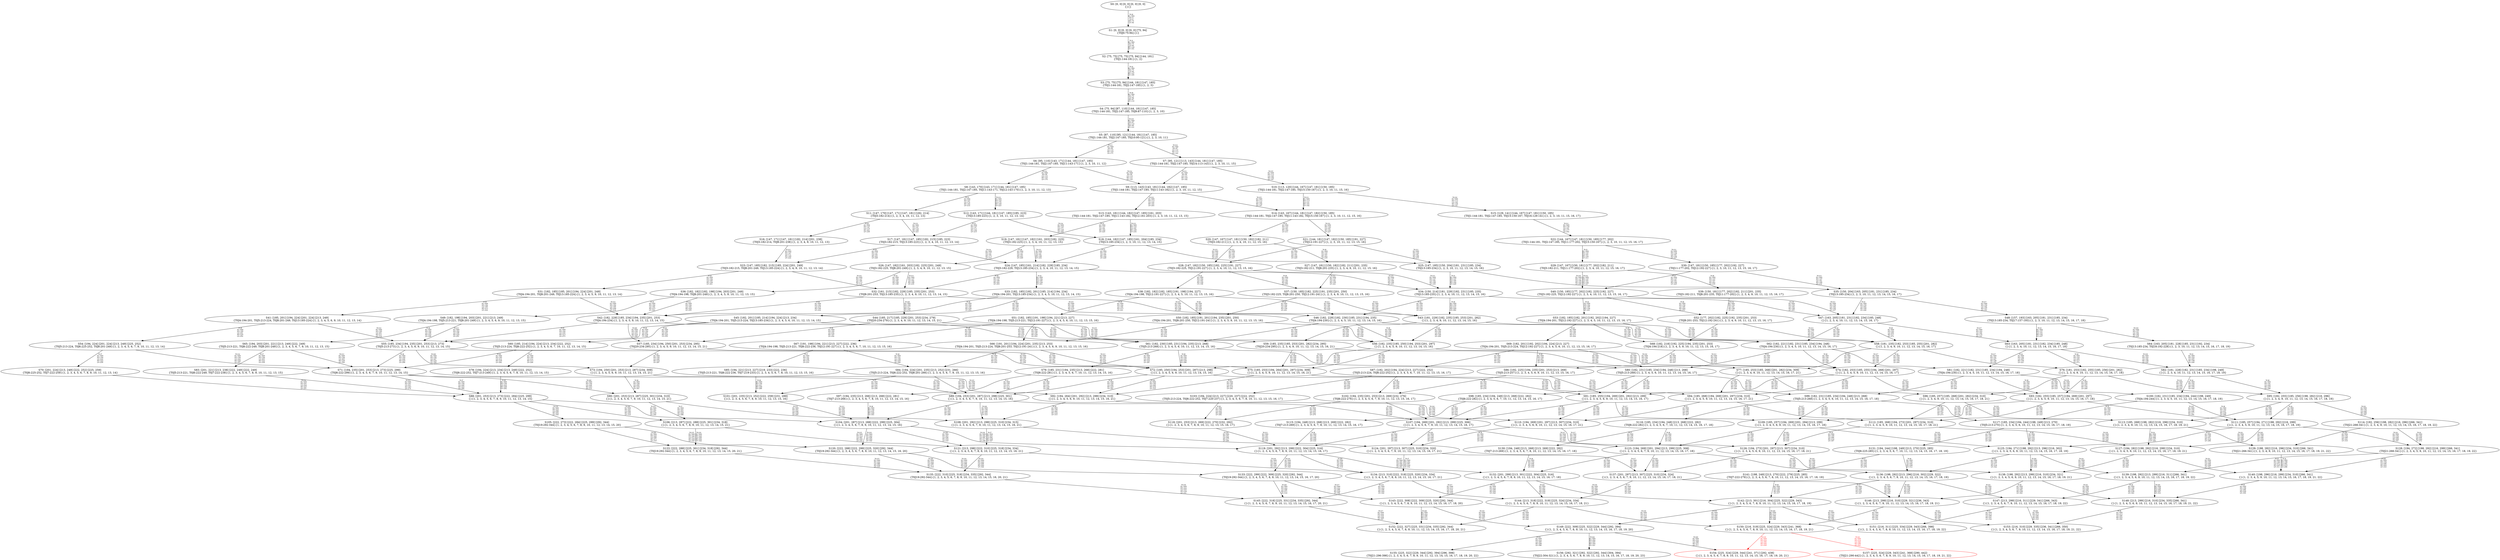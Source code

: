 digraph {
	S0[label="S0: [0, 0] [0, 0] [0, 0] [0, 0] \n{}{}"];
	S1[label="S1: [0, 0] [0, 0] [0, 0] [75, 94] \n{T0J0:75-94}{1}"];
	S2[label="S2: [75, 75] [75, 75] [75, 94] [144, 181] \n{T0J1:144-181}{1, 2}"];
	S3[label="S3: [75, 75] [75, 94] [144, 181] [147, 185] \n{T0J1:144-181, T0J2:147-185}{1, 2, 3}"];
	S4[label="S4: [75, 94] [87, 110] [144, 181] [147, 185] \n{T0J1:144-181, T0J2:147-185, T0J9:87-110}{1, 2, 3, 10}"];
	S5[label="S5: [87, 110] [95, 121] [144, 181] [147, 185] \n{T0J1:144-181, T0J2:147-185, T0J10:95-121}{1, 2, 3, 10, 11}"];
	S6[label="S6: [95, 110] [143, 171] [144, 181] [147, 185] \n{T0J1:144-181, T0J2:147-185, T0J11:143-171}{1, 2, 3, 10, 11, 12}"];
	S7[label="S7: [95, 121] [113, 143] [144, 181] [147, 185] \n{T0J1:144-181, T0J2:147-185, T0J14:113-143}{1, 2, 3, 10, 11, 15}"];
	S8[label="S8: [143, 170] [143, 171] [144, 181] [147, 185] \n{T0J1:144-181, T0J2:147-185, T0J11:143-171, T0J12:143-170}{1, 2, 3, 10, 11, 12, 13}"];
	S9[label="S9: [113, 143] [143, 181] [144, 182] [147, 185] \n{T0J1:144-181, T0J2:147-185, T0J11:143-182}{1, 2, 3, 10, 11, 12, 15}"];
	S10[label="S10: [113, 120] [144, 167] [147, 181] [150, 185] \n{T0J1:144-181, T0J2:147-185, T0J15:150-167}{1, 2, 3, 10, 11, 15, 16}"];
	S11[label="S11: [147, 170] [147, 171] [147, 181] [182, 214] \n{T0J3:182-214}{1, 2, 3, 4, 10, 11, 12, 13}"];
	S12[label="S12: [143, 171] [144, 181] [147, 185] [185, 223] \n{T0J13:185-223}{1, 2, 3, 10, 11, 12, 13, 14}"];
	S13[label="S13: [143, 181] [144, 182] [147, 185] [161, 203] \n{T0J1:144-181, T0J2:147-185, T0J11:143-182, T0J12:161-203}{1, 2, 3, 10, 11, 12, 13, 15}"];
	S14[label="S14: [143, 167] [144, 181] [147, 182] [150, 185] \n{T0J1:144-181, T0J2:147-185, T0J11:143-182, T0J15:150-167}{1, 2, 3, 10, 11, 12, 15, 16}"];
	S15[label="S15: [129, 141] [144, 167] [147, 181] [150, 185] \n{T0J1:144-181, T0J2:147-185, T0J15:150-167, T0J16:129-141}{1, 2, 3, 10, 11, 15, 16, 17}"];
	S16[label="S16: [147, 171] [147, 181] [182, 214] [201, 238] \n{T0J3:182-214, T0J8:201-238}{1, 2, 3, 4, 9, 10, 11, 12, 13}"];
	S17[label="S17: [147, 181] [147, 185] [182, 215] [185, 223] \n{T0J3:182-215, T0J13:185-223}{1, 2, 3, 4, 10, 11, 12, 13, 14}"];
	S18[label="S18: [144, 182] [147, 185] [161, 204] [185, 234] \n{T0J13:185-234}{1, 2, 3, 10, 11, 12, 13, 14, 15}"];
	S19[label="S19: [147, 181] [147, 182] [161, 203] [182, 225] \n{T0J3:182-225}{1, 2, 3, 4, 10, 11, 12, 13, 15}"];
	S20[label="S20: [147, 167] [147, 181] [150, 182] [182, 211] \n{T0J3:182-211}{1, 2, 3, 4, 10, 11, 12, 15, 16}"];
	S21[label="S21: [144, 181] [147, 182] [150, 185] [191, 227] \n{T0J12:191-227}{1, 2, 3, 10, 11, 12, 13, 15, 16}"];
	S22[label="S22: [144, 167] [147, 181] [150, 185] [177, 202] \n{T0J1:144-181, T0J2:147-185, T0J11:177-202, T0J15:150-167}{1, 2, 3, 10, 11, 12, 15, 16, 17}"];
	S23[label="S23: [147, 185] [182, 215] [185, 224] [201, 249] \n{T0J3:182-215, T0J8:201-249, T0J13:185-224}{1, 2, 3, 4, 9, 10, 11, 12, 13, 14}"];
	S24[label="S24: [147, 185] [161, 214] [182, 229] [185, 234] \n{T0J3:182-229, T0J13:185-234}{1, 2, 3, 4, 10, 11, 12, 13, 14, 15}"];
	S25[label="S25: [147, 185] [150, 204] [181, 231] [185, 234] \n{T0J13:185-234}{1, 2, 3, 10, 11, 12, 13, 14, 15, 16}"];
	S26[label="S26: [147, 182] [161, 203] [182, 225] [201, 249] \n{T0J3:182-225, T0J8:201-249}{1, 2, 3, 4, 9, 10, 11, 12, 13, 15}"];
	S27[label="S27: [147, 181] [150, 182] [182, 211] [201, 235] \n{T0J3:182-211, T0J8:201-235}{1, 2, 3, 4, 9, 10, 11, 12, 15, 16}"];
	S28[label="S28: [147, 182] [150, 185] [182, 225] [191, 227] \n{T0J3:182-225, T0J12:191-227}{1, 2, 3, 4, 10, 11, 12, 13, 15, 16}"];
	S29[label="S29: [147, 167] [150, 181] [177, 202] [182, 211] \n{T0J3:182-211, T0J11:177-202}{1, 2, 3, 4, 10, 11, 12, 15, 16, 17}"];
	S30[label="S30: [147, 181] [150, 185] [177, 202] [192, 227] \n{T0J11:177-202, T0J12:192-227}{1, 2, 3, 10, 11, 12, 13, 15, 16, 17}"];
	S31[label="S31: [182, 185] [185, 201] [194, 224] [201, 249] \n{T0J4:194-201, T0J8:201-249, T0J13:185-224}{1, 2, 3, 4, 5, 9, 10, 11, 12, 13, 14}"];
	S32[label="S32: [161, 215] [182, 229] [185, 235] [201, 253] \n{T0J8:201-253, T0J13:185-235}{1, 2, 3, 4, 9, 10, 11, 12, 13, 14, 15}"];
	S33[label="S33: [182, 185] [182, 201] [185, 214] [194, 234] \n{T0J4:194-201, T0J13:185-234}{1, 2, 3, 4, 5, 10, 11, 12, 13, 14, 15}"];
	S34[label="S34: [150, 214] [181, 229] [182, 231] [185, 235] \n{T0J13:185-235}{1, 2, 3, 4, 10, 11, 12, 13, 14, 15, 16}"];
	S35[label="S35: [150, 204] [163, 205] [181, 231] [185, 234] \n{T0J13:185-234}{1, 2, 3, 10, 11, 12, 13, 14, 15, 16, 17}"];
	S36[label="S36: [182, 182] [182, 198] [194, 203] [201, 249] \n{T0J4:194-198, T0J8:201-249}{1, 2, 3, 4, 5, 9, 10, 11, 12, 13, 15}"];
	S37[label="S37: [150, 185] [182, 225] [191, 235] [201, 250] \n{T0J3:182-225, T0J8:201-250, T0J12:191-241}{1, 2, 3, 4, 9, 10, 11, 12, 13, 15, 16}"];
	S38[label="S38: [182, 182] [182, 185] [191, 198] [194, 227] \n{T0J4:194-198, T0J12:191-227}{1, 2, 3, 4, 5, 10, 11, 12, 13, 15, 16}"];
	S39[label="S39: [150, 181] [177, 202] [182, 211] [201, 235] \n{T0J3:182-211, T0J8:201-235, T0J11:177-202}{1, 2, 3, 4, 9, 10, 11, 12, 15, 16, 17}"];
	S40[label="S40: [150, 185] [177, 202] [182, 225] [192, 227] \n{T0J3:182-225, T0J12:192-227}{1, 2, 3, 4, 10, 11, 12, 13, 15, 16, 17}"];
	S41[label="S41: [185, 201] [194, 224] [201, 224] [213, 249] \n{T0J4:194-201, T0J5:213-224, T0J8:201-249, T0J13:185-224}{1, 2, 3, 4, 5, 6, 9, 10, 11, 12, 13, 14}"];
	S42[label="S42: [182, 229] [185, 234] [194, 235] [201, 253] \n{T0J4:194-234}{1, 2, 3, 4, 5, 9, 10, 11, 12, 13, 14, 15}"];
	S43[label="S43: [181, 229] [182, 235] [185, 253] [201, 282] \n{}{1, 2, 3, 4, 9, 10, 11, 12, 13, 14, 15, 16}"];
	S44[label="S44: [185, 217] [185, 229] [201, 253] [234, 279] \n{T0J20:234-279}{1, 2, 3, 4, 9, 10, 11, 12, 13, 14, 15, 21}"];
	S45[label="S45: [182, 201] [185, 214] [194, 224] [213, 234] \n{T0J4:194-201, T0J5:213-224, T0J13:185-234}{1, 2, 3, 4, 5, 6, 10, 11, 12, 13, 14, 15}"];
	S46[label="S46: [182, 229] [182, 230] [185, 231] [194, 235] \n{T0J4:194-230}{1, 2, 3, 4, 5, 10, 11, 12, 13, 14, 15, 16}"];
	S47[label="S47: [163, 205] [181, 231] [182, 234] [185, 248] \n{}{1, 2, 3, 4, 10, 11, 12, 13, 14, 15, 16, 17}"];
	S48[label="S48: [157, 193] [163, 205] [181, 231] [185, 234] \n{T0J13:185-234, T0J17:157-193}{1, 2, 3, 10, 11, 12, 13, 14, 15, 16, 17, 18}"];
	S49[label="S49: [182, 198] [194, 203] [201, 221] [213, 249] \n{T0J4:194-198, T0J5:213-221, T0J8:201-249}{1, 2, 3, 4, 5, 6, 9, 10, 11, 12, 13, 15}"];
	S50[label="S50: [182, 185] [191, 201] [194, 235] [201, 250] \n{T0J4:194-201, T0J8:201-250, T0J12:191-241}{1, 2, 3, 4, 5, 9, 10, 11, 12, 13, 15, 16}"];
	S51[label="S51: [182, 185] [191, 198] [194, 221] [213, 227] \n{T0J4:194-198, T0J5:213-221, T0J12:191-227}{1, 2, 3, 4, 5, 6, 10, 11, 12, 13, 15, 16}"];
	S52[label="S52: [177, 202] [182, 225] [192, 235] [201, 253] \n{T0J8:201-253, T0J12:192-241}{1, 2, 3, 4, 9, 10, 11, 12, 13, 15, 16, 17}"];
	S53[label="S53: [182, 185] [182, 201] [192, 202] [194, 227] \n{T0J4:194-201, T0J12:192-227}{1, 2, 3, 4, 5, 10, 11, 12, 13, 15, 16, 17}"];
	S54[label="S54: [194, 224] [201, 224] [213, 249] [225, 252] \n{T0J5:213-224, T0J6:225-252, T0J8:201-249}{1, 2, 3, 4, 5, 6, 7, 9, 10, 11, 12, 13, 14}"];
	S55[label="S55: [185, 234] [194, 235] [201, 253] [213, 273] \n{T0J5:213-273}{1, 2, 3, 4, 5, 6, 9, 10, 11, 12, 13, 14, 15}"];
	S56[label="S56: [182, 235] [185, 250] [194, 253] [201, 297] \n{}{1, 2, 3, 4, 5, 9, 10, 11, 12, 13, 14, 15, 16}"];
	S57[label="S57: [185, 234] [194, 250] [201, 253] [234, 295] \n{T0J20:234-295}{1, 2, 3, 4, 5, 9, 10, 11, 12, 13, 14, 15, 21}"];
	S58[label="S58: [181, 235] [182, 253] [185, 255] [201, 282] \n{}{1, 2, 3, 4, 9, 10, 11, 12, 13, 14, 15, 16, 17}"];
	S59[label="S59: [185, 235] [185, 253] [201, 282] [234, 295] \n{T0J20:234-295}{1, 2, 3, 4, 9, 10, 11, 12, 13, 14, 15, 16, 21}"];
	S60[label="S60: [185, 214] [194, 224] [213, 234] [222, 252] \n{T0J5:213-224, T0J6:222-252}{1, 2, 3, 4, 5, 6, 7, 10, 11, 12, 13, 14, 15}"];
	S61[label="S61: [182, 230] [185, 231] [194, 235] [213, 268] \n{T0J5:213-268}{1, 2, 3, 4, 5, 6, 10, 11, 12, 13, 14, 15, 16}"];
	S62[label="S62: [182, 221] [182, 231] [185, 234] [194, 248] \n{T0J4:194-230}{1, 2, 3, 4, 5, 10, 11, 12, 13, 14, 15, 16, 17}"];
	S63[label="S63: [163, 205] [181, 231] [182, 234] [185, 248] \n{}{1, 2, 3, 4, 10, 11, 12, 13, 14, 15, 16, 17, 18}"];
	S64[label="S64: [163, 205] [181, 228] [185, 231] [192, 234] \n{T0J13:185-234, T0J18:192-228}{1, 2, 3, 10, 11, 12, 13, 14, 15, 16, 17, 18, 19}"];
	S65[label="S65: [194, 203] [201, 221] [213, 249] [222, 249] \n{T0J5:213-221, T0J6:222-249, T0J8:201-249}{1, 2, 3, 4, 5, 6, 7, 9, 10, 11, 12, 13, 15}"];
	S66[label="S66: [191, 201] [194, 224] [201, 235] [213, 253] \n{T0J4:194-201, T0J5:213-224, T0J8:201-253, T0J12:191-241}{1, 2, 3, 4, 5, 6, 9, 10, 11, 12, 13, 15, 16}"];
	S67[label="S67: [191, 198] [194, 221] [213, 227] [222, 236] \n{T0J4:194-198, T0J5:213-221, T0J6:222-236, T0J12:191-227}{1, 2, 3, 4, 5, 6, 7, 10, 11, 12, 13, 15, 16}"];
	S68[label="S68: [182, 218] [192, 225] [194, 235] [201, 253] \n{T0J4:194-218}{1, 2, 3, 4, 5, 9, 10, 11, 12, 13, 15, 16, 17}"];
	S69[label="S69: [182, 201] [192, 202] [194, 224] [213, 227] \n{T0J4:194-201, T0J5:213-224, T0J12:192-227}{1, 2, 3, 4, 5, 6, 10, 11, 12, 13, 15, 16, 17}"];
	S70[label="S70: [201, 224] [213, 249] [222, 252] [225, 259] \n{T0J6:225-252, T0J7:222-259}{1, 2, 3, 4, 5, 6, 7, 8, 9, 10, 11, 12, 13, 14}"];
	S71[label="S71: [194, 235] [201, 253] [213, 273] [225, 299] \n{T0J6:222-299}{1, 2, 3, 4, 5, 6, 7, 9, 10, 11, 12, 13, 14, 15}"];
	S72[label="S72: [185, 250] [194, 253] [201, 287] [213, 298] \n{}{1, 2, 3, 4, 5, 6, 9, 10, 11, 12, 13, 14, 15, 16}"];
	S73[label="S73: [194, 250] [201, 253] [213, 287] [234, 309] \n{}{1, 2, 3, 4, 5, 6, 9, 10, 11, 12, 13, 14, 15, 21}"];
	S74[label="S74: [182, 253] [185, 255] [194, 268] [201, 297] \n{}{1, 2, 3, 4, 5, 9, 10, 11, 12, 13, 14, 15, 16, 17}"];
	S75[label="S75: [185, 253] [194, 264] [201, 297] [234, 309] \n{}{1, 2, 3, 4, 5, 9, 10, 11, 12, 13, 14, 15, 16, 21}"];
	S76[label="S76: [181, 253] [182, 255] [185, 256] [201, 282] \n{}{1, 2, 3, 4, 9, 10, 11, 12, 13, 14, 15, 16, 17, 18}"];
	S77[label="S77: [185, 253] [185, 268] [201, 282] [234, 309] \n{}{1, 2, 3, 4, 9, 10, 11, 12, 13, 14, 15, 16, 17, 21}"];
	S78[label="S78: [194, 224] [213, 234] [213, 249] [222, 252] \n{T0J6:222-252, T0J7:213-249}{1, 2, 3, 4, 5, 6, 7, 8, 10, 11, 12, 13, 14, 15}"];
	S79[label="S79: [185, 231] [194, 235] [213, 268] [222, 281] \n{T0J6:222-281}{1, 2, 3, 4, 5, 6, 7, 10, 11, 12, 13, 14, 15, 16}"];
	S80[label="S80: [182, 231] [185, 234] [194, 248] [213, 268] \n{T0J5:213-268}{1, 2, 3, 4, 5, 6, 10, 11, 12, 13, 14, 15, 16, 17}"];
	S81[label="S81: [182, 221] [182, 231] [185, 234] [194, 248] \n{T0J4:194-230}{1, 2, 3, 4, 5, 10, 11, 12, 13, 14, 15, 16, 17, 18}"];
	S82[label="S82: [181, 228] [182, 231] [185, 234] [198, 249] \n{}{1, 2, 3, 4, 10, 11, 12, 13, 14, 15, 16, 17, 18, 19}"];
	S83[label="S83: [201, 221] [213, 238] [222, 249] [222, 249] \n{T0J5:213-221, T0J6:222-249, T0J7:222-238}{1, 2, 3, 4, 5, 6, 7, 8, 9, 10, 11, 12, 13, 15}"];
	S84[label="S84: [194, 224] [201, 235] [213, 252] [231, 266] \n{T0J5:213-224, T0J6:222-252, T0J8:201-266}{1, 2, 3, 4, 5, 6, 7, 9, 10, 11, 12, 13, 15, 16}"];
	S85[label="S85: [194, 221] [213, 227] [219, 233] [222, 236] \n{T0J5:213-221, T0J6:222-236, T0J7:219-233}{1, 2, 3, 4, 5, 6, 7, 8, 10, 11, 12, 13, 15, 16}"];
	S86[label="S86: [192, 225] [194, 235] [201, 253] [213, 269] \n{T0J5:213-257}{1, 2, 3, 4, 5, 6, 9, 10, 11, 12, 13, 15, 16, 17}"];
	S87[label="S87: [192, 202] [194, 224] [213, 227] [222, 252] \n{T0J5:213-224, T0J6:222-252}{1, 2, 3, 4, 5, 6, 7, 10, 11, 12, 13, 15, 16, 17}"];
	S88[label="S88: [201, 253] [213, 273] [222, 284] [225, 299] \n{}{1, 2, 3, 4, 5, 6, 7, 8, 9, 10, 11, 12, 13, 14, 15}"];
	S89[label="S89: [194, 253] [201, 287] [213, 298] [225, 301] \n{}{1, 2, 3, 4, 5, 6, 7, 9, 10, 11, 12, 13, 14, 15, 16}"];
	S90[label="S90: [201, 253] [213, 287] [225, 301] [234, 310] \n{}{1, 2, 3, 4, 5, 6, 7, 9, 10, 11, 12, 13, 14, 15, 21}"];
	S91[label="S91: [185, 255] [194, 269] [201, 292] [213, 299] \n{}{1, 2, 3, 4, 5, 6, 9, 10, 11, 12, 13, 14, 15, 16, 17}"];
	S92[label="S92: [194, 264] [201, 292] [213, 298] [234, 310] \n{}{1, 2, 3, 4, 5, 6, 9, 10, 11, 12, 13, 14, 15, 16, 21}"];
	S93[label="S93: [182, 255] [185, 257] [194, 269] [201, 297] \n{}{1, 2, 3, 4, 5, 9, 10, 11, 12, 13, 14, 15, 16, 17, 18}"];
	S94[label="S94: [185, 268] [194, 269] [201, 297] [234, 310] \n{}{1, 2, 3, 4, 5, 9, 10, 11, 12, 13, 14, 15, 16, 17, 21}"];
	S95[label="S95: [182, 255] [185, 256] [198, 282] [216, 296] \n{}{1, 2, 3, 4, 9, 10, 11, 12, 13, 14, 15, 16, 17, 18, 19}"];
	S96[label="S96: [185, 257] [185, 268] [201, 282] [234, 310] \n{}{1, 2, 3, 4, 9, 10, 11, 12, 13, 14, 15, 16, 17, 18, 21}"];
	S97[label="S97: [194, 235] [213, 266] [213, 268] [222, 281] \n{T0J7:213-266}{1, 2, 3, 4, 5, 6, 7, 8, 10, 11, 12, 13, 14, 15, 16}"];
	S98[label="S98: [185, 234] [194, 248] [213, 268] [222, 282] \n{T0J6:222-282}{1, 2, 3, 4, 5, 6, 7, 10, 11, 12, 13, 14, 15, 16, 17}"];
	S99[label="S99: [182, 231] [185, 234] [194, 248] [213, 268] \n{T0J5:213-268}{1, 2, 3, 4, 5, 6, 10, 11, 12, 13, 14, 15, 16, 17, 18}"];
	S100[label="S100: [182, 231] [185, 234] [194, 244] [198, 249] \n{T0J4:194-244}{1, 2, 3, 4, 5, 10, 11, 12, 13, 14, 15, 16, 17, 18, 19}"];
	S101[label="S101: [201, 235] [213, 252] [222, 259] [231, 289] \n{}{1, 2, 3, 4, 5, 6, 7, 8, 9, 10, 11, 12, 13, 15, 16}"];
	S102[label="S102: [194, 235] [201, 253] [213, 269] [232, 276] \n{T0J6:222-276}{1, 2, 3, 4, 5, 6, 7, 9, 10, 11, 12, 13, 15, 16, 17}"];
	S103[label="S103: [194, 224] [213, 227] [220, 237] [222, 252] \n{T0J5:213-224, T0J6:222-252, T0J7:220-237}{1, 2, 3, 4, 5, 6, 7, 8, 10, 11, 12, 13, 15, 16, 17}"];
	S104[label="S104: [201, 287] [213, 288] [222, 299] [225, 304] \n{}{1, 2, 3, 4, 5, 6, 7, 8, 9, 10, 11, 12, 13, 14, 15, 16}"];
	S105[label="S105: [222, 273] [222, 284] [225, 299] [292, 344] \n{T0J19:292-344}{1, 2, 3, 4, 5, 6, 7, 8, 9, 10, 11, 12, 13, 14, 15, 20}"];
	S106[label="S106: [213, 287] [222, 288] [225, 301] [234, 318] \n{}{1, 2, 3, 4, 5, 6, 7, 8, 9, 10, 11, 12, 13, 14, 15, 21}"];
	S107[label="S107: [194, 269] [201, 292] [213, 299] [225, 306] \n{}{1, 2, 3, 4, 5, 6, 7, 9, 10, 11, 12, 13, 14, 15, 16, 17}"];
	S108[label="S108: [201, 292] [213, 298] [225, 310] [234, 315] \n{}{1, 2, 3, 4, 5, 6, 7, 9, 10, 11, 12, 13, 14, 15, 16, 21}"];
	S109[label="S109: [185, 257] [194, 269] [201, 294] [213, 299] \n{}{1, 2, 3, 4, 5, 6, 9, 10, 11, 12, 13, 14, 15, 16, 17, 18}"];
	S110[label="S110: [194, 269] [201, 297] [213, 307] [234, 310] \n{}{1, 2, 3, 4, 5, 6, 9, 10, 11, 12, 13, 14, 15, 16, 17, 21}"];
	S111[label="S111: [185, 257] [194, 271] [198, 292] [216, 299] \n{}{1, 2, 3, 4, 5, 9, 10, 11, 12, 13, 14, 15, 16, 17, 18, 19}"];
	S112[label="S112: [185, 268] [194, 273] [201, 297] [234, 310] \n{}{1, 2, 3, 4, 5, 9, 10, 11, 12, 13, 14, 15, 16, 17, 18, 21}"];
	S113[label="S113: [185, 268] [198, 282] [216, 296] [234, 310] \n{}{1, 2, 3, 4, 9, 10, 11, 12, 13, 14, 15, 16, 17, 18, 19, 21}"];
	S114[label="S114: [192, 256] [198, 282] [216, 296] [266, 341] \n{T0J21:266-341}{1, 2, 3, 4, 9, 10, 11, 12, 13, 14, 15, 16, 17, 18, 19, 22}"];
	S115[label="S115: [194, 248] [213, 268] [213, 269] [222, 282] \n{T0J7:213-269}{1, 2, 3, 4, 5, 6, 7, 8, 10, 11, 12, 13, 14, 15, 16, 17}"];
	S116[label="S116: [185, 234] [194, 248] [213, 268] [222, 282] \n{T0J6:222-282}{1, 2, 3, 4, 5, 6, 7, 10, 11, 12, 13, 14, 15, 16, 17, 18}"];
	S117[label="S117: [185, 234] [194, 244] [198, 249] [213, 270] \n{T0J5:213-270}{1, 2, 3, 4, 5, 6, 10, 11, 12, 13, 14, 15, 16, 17, 18, 19}"];
	S118[label="S118: [201, 253] [213, 269] [222, 270] [232, 292] \n{}{1, 2, 3, 4, 5, 6, 7, 8, 9, 10, 11, 12, 13, 15, 16, 17}"];
	S119[label="S119: [201, 292] [213, 299] [222, 304] [225, 316] \n{}{1, 2, 3, 4, 5, 6, 7, 8, 9, 10, 11, 12, 13, 14, 15, 16, 17}"];
	S120[label="S120: [222, 288] [222, 299] [225, 320] [292, 344] \n{T0J19:292-344}{1, 2, 3, 4, 5, 6, 7, 8, 9, 10, 11, 12, 13, 14, 15, 16, 20}"];
	S121[label="S121: [213, 298] [222, 310] [225, 318] [234, 334] \n{}{1, 2, 3, 4, 5, 6, 7, 8, 9, 10, 11, 12, 13, 14, 15, 16, 21}"];
	S122[label="S122: [222, 288] [225, 301] [234, 318] [292, 344] \n{T0J19:292-344}{1, 2, 3, 4, 5, 6, 7, 8, 9, 10, 11, 12, 13, 14, 15, 20, 21}"];
	S123[label="S123: [194, 269] [201, 294] [213, 299] [225, 308] \n{}{1, 2, 3, 4, 5, 6, 7, 9, 10, 11, 12, 13, 14, 15, 16, 17, 18}"];
	S124[label="S124: [201, 297] [213, 307] [225, 310] [234, 320] \n{}{1, 2, 3, 4, 5, 6, 7, 9, 10, 11, 12, 13, 14, 15, 16, 17, 21}"];
	S125[label="S125: [194, 271] [198, 292] [213, 296] [216, 302] \n{}{1, 2, 3, 4, 5, 6, 9, 10, 11, 12, 13, 14, 15, 16, 17, 18, 19}"];
	S126[label="S126: [194, 273] [201, 297] [213, 307] [234, 310] \n{}{1, 2, 3, 4, 5, 6, 9, 10, 11, 12, 13, 14, 15, 16, 17, 18, 21}"];
	S127[label="S127: [194, 282] [198, 292] [216, 299] [234, 310] \n{}{1, 2, 3, 4, 5, 9, 10, 11, 12, 13, 14, 15, 16, 17, 18, 19, 21}"];
	S128[label="S128: [194, 272] [198, 292] [216, 299] [266, 341] \n{T0J21:266-341}{1, 2, 3, 4, 5, 9, 10, 11, 12, 13, 14, 15, 16, 17, 18, 19, 22}"];
	S129[label="S129: [198, 282] [216, 296] [234, 310] [266, 341] \n{T0J21:266-341}{1, 2, 3, 4, 9, 10, 11, 12, 13, 14, 15, 16, 17, 18, 19, 21, 22}"];
	S130[label="S130: [194, 248] [213, 268] [213, 269] [222, 282] \n{T0J7:213-269}{1, 2, 3, 4, 5, 6, 7, 8, 10, 11, 12, 13, 14, 15, 16, 17, 18}"];
	S131[label="S131: [194, 244] [198, 249] [213, 270] [225, 285] \n{T0J6:225-285}{1, 2, 3, 4, 5, 6, 7, 10, 11, 12, 13, 14, 15, 16, 17, 18, 19}"];
	S132[label="S132: [201, 299] [213, 301] [222, 304] [225, 316] \n{}{1, 2, 3, 4, 5, 6, 7, 8, 9, 10, 11, 12, 13, 14, 15, 16, 17, 18}"];
	S133[label="S133: [222, 299] [222, 309] [225, 320] [292, 344] \n{T0J19:292-344}{1, 2, 3, 4, 5, 6, 7, 8, 9, 10, 11, 12, 13, 14, 15, 16, 17, 20}"];
	S134[label="S134: [213, 310] [222, 318] [225, 320] [234, 334] \n{}{1, 2, 3, 4, 5, 6, 7, 8, 9, 10, 11, 12, 13, 14, 15, 16, 17, 21}"];
	S135[label="S135: [222, 310] [225, 318] [234, 335] [292, 344] \n{T0J19:292-344}{1, 2, 3, 4, 5, 6, 7, 8, 9, 10, 11, 12, 13, 14, 15, 16, 20, 21}"];
	S136[label="S136: [198, 292] [213, 296] [216, 302] [229, 322] \n{}{1, 2, 3, 4, 5, 6, 7, 9, 10, 11, 12, 13, 14, 15, 16, 17, 18, 19}"];
	S137[label="S137: [201, 297] [213, 307] [225, 310] [234, 324] \n{}{1, 2, 3, 4, 5, 6, 7, 9, 10, 11, 12, 13, 14, 15, 16, 17, 18, 21}"];
	S138[label="S138: [198, 292] [213, 299] [216, 310] [234, 321] \n{}{1, 2, 3, 4, 5, 6, 9, 10, 11, 12, 13, 14, 15, 16, 17, 18, 19, 21}"];
	S139[label="S139: [198, 292] [213, 299] [216, 311] [266, 341] \n{}{1, 2, 3, 4, 5, 6, 9, 10, 11, 12, 13, 14, 15, 16, 17, 18, 19, 22}"];
	S140[label="S140: [198, 296] [216, 299] [234, 310] [266, 341] \n{}{1, 2, 3, 4, 5, 9, 10, 11, 12, 13, 14, 15, 16, 17, 18, 19, 21, 22}"];
	S141[label="S141: [198, 249] [213, 270] [222, 279] [225, 285] \n{T0J7:222-279}{1, 2, 3, 4, 5, 6, 7, 8, 10, 11, 12, 13, 14, 15, 16, 17, 18, 19}"];
	S142[label="S142: [213, 301] [216, 304] [225, 322] [229, 343] \n{}{1, 2, 3, 4, 5, 6, 7, 8, 9, 10, 11, 12, 13, 14, 15, 16, 17, 18, 19}"];
	S143[label="S143: [222, 308] [222, 309] [225, 320] [292, 344] \n{}{1, 2, 3, 4, 5, 6, 7, 8, 9, 10, 11, 12, 13, 14, 15, 16, 17, 18, 20}"];
	S144[label="S144: [213, 318] [222, 319] [225, 324] [234, 334] \n{}{1, 2, 3, 4, 5, 6, 7, 8, 9, 10, 11, 12, 13, 14, 15, 16, 17, 18, 21}"];
	S145[label="S145: [222, 318] [225, 331] [234, 335] [292, 344] \n{}{1, 2, 3, 4, 5, 6, 7, 8, 9, 10, 11, 12, 13, 14, 15, 16, 17, 20, 21}"];
	S146[label="S146: [213, 299] [216, 310] [229, 321] [236, 343] \n{}{1, 2, 3, 4, 5, 6, 7, 9, 10, 11, 12, 13, 14, 15, 16, 17, 18, 19, 21}"];
	S147[label="S147: [213, 299] [216, 311] [229, 341] [266, 343] \n{}{1, 2, 3, 4, 5, 6, 7, 9, 10, 11, 12, 13, 14, 15, 16, 17, 18, 19, 22}"];
	S148[label="S148: [213, 299] [216, 310] [234, 335] [266, 341] \n{}{1, 2, 3, 4, 5, 6, 9, 10, 11, 12, 13, 14, 15, 16, 17, 18, 19, 21, 22}"];
	S149[label="S149: [222, 309] [225, 322] [229, 344] [292, 394] \n{}{1, 2, 3, 4, 5, 6, 7, 8, 9, 10, 11, 12, 13, 14, 15, 16, 17, 18, 19, 20}"];
	S150[label="S150: [216, 319] [225, 324] [229, 343] [241, 368] \n{}{1, 2, 3, 4, 5, 6, 7, 8, 9, 10, 11, 12, 13, 14, 15, 16, 17, 18, 19, 21}"];
	S151[label="S151: [216, 311] [225, 334] [229, 343] [266, 398] \n{}{1, 2, 3, 4, 5, 6, 7, 8, 9, 10, 11, 12, 13, 14, 15, 16, 17, 18, 19, 22}"];
	S152[label="S152: [222, 327] [225, 331] [234, 335] [292, 344] \n{}{1, 2, 3, 4, 5, 6, 7, 8, 9, 10, 11, 12, 13, 14, 15, 16, 17, 18, 20, 21}"];
	S153[label="S153: [216, 310] [229, 335] [236, 341] [266, 350] \n{}{1, 2, 3, 4, 5, 6, 7, 9, 10, 11, 12, 13, 14, 15, 16, 17, 18, 19, 21, 22}"];
	S154[label="S154: [225, 324] [229, 344] [241, 371] [292, 438] \n{}{1, 2, 3, 4, 5, 6, 7, 8, 9, 10, 11, 12, 13, 14, 15, 16, 17, 18, 19, 20, 21}"];
	S155[label="S155: [225, 322] [229, 344] [292, 394] [296, 398] \n{T0J21:296-398}{1, 2, 3, 4, 5, 6, 7, 8, 9, 10, 11, 12, 13, 14, 15, 16, 17, 18, 19, 20, 22}"];
	S156[label="S156: [292, 321] [292, 322] [292, 344] [304, 394] \n{T0J22:304-321}{1, 2, 3, 4, 5, 6, 7, 8, 9, 10, 11, 12, 13, 14, 15, 16, 17, 18, 19, 20, 23}"];
	S157[label="S157: [225, 324] [229, 343] [241, 368] [290, 442] \n{T0J21:290-442}{1, 2, 3, 4, 5, 6, 7, 8, 9, 10, 11, 12, 13, 14, 15, 16, 17, 18, 19, 21, 22}"];
	S0 -> S1[label="T0 J0\nDL=400\nES=0\nLS=0\nEF=75\nLF=94",fontsize=8];
	S1 -> S2[label="T0 J1\nDL=400\nES=75\nLS=94\nEF=144\nLF=181",fontsize=8];
	S2 -> S3[label="T0 J2\nDL=400\nES=75\nLS=94\nEF=147\nLF=185",fontsize=8];
	S3 -> S4[label="T0 J9\nDL=400\nES=75\nLS=94\nEF=87\nLF=110",fontsize=8];
	S4 -> S5[label="T0 J10\nDL=400\nES=87\nLS=110\nEF=95\nLF=121",fontsize=8];
	S5 -> S6[label="T0 J11\nDL=400\nES=95\nLS=110\nEF=143\nLF=171",fontsize=8];
	S5 -> S7[label="T0 J14\nDL=400\nES=87\nLS=110\nEF=113\nLF=143",fontsize=8];
	S6 -> S8[label="T0 J12\nDL=400\nES=95\nLS=110\nEF=143\nLF=170",fontsize=8];
	S6 -> S9[label="T0 J14\nDL=400\nES=95\nLS=110\nEF=121\nLF=143",fontsize=8];
	S7 -> S9[label="T0 J11\nDL=400\nES=95\nLS=121\nEF=143\nLF=182",fontsize=8];
	S7 -> S10[label="T0 J15\nDL=400\nES=113\nLS=120\nEF=150\nLF=167",fontsize=8];
	S8 -> S11[label="T0 J3\nDL=400\nES=147\nLS=170\nEF=182\nLF=214",fontsize=8];
	S8 -> S12[label="T0 J13\nDL=400\nES=143\nLS=170\nEF=185\nLF=223",fontsize=8];
	S9 -> S13[label="T0 J12\nDL=400\nES=113\nLS=143\nEF=161\nLF=203",fontsize=8];
	S9 -> S14[label="T0 J15\nDL=400\nES=113\nLS=120\nEF=150\nLF=167",fontsize=8];
	S10 -> S14[label="T0 J11\nDL=400\nES=113\nLS=121\nEF=161\nLF=182",fontsize=8];
	S10 -> S15[label="T0 J16\nDL=400\nES=113\nLS=120\nEF=129\nLF=141",fontsize=8];
	S11 -> S16[label="T0 J8\nDL=400\nES=147\nLS=170\nEF=201\nLF=238",fontsize=8];
	S11 -> S17[label="T0 J13\nDL=400\nES=147\nLS=170\nEF=189\nLF=223",fontsize=8];
	S12 -> S17[label="T0 J3\nDL=400\nES=147\nLS=171\nEF=182\nLF=215",fontsize=8];
	S12 -> S18[label="T0 J14\nDL=400\nES=143\nLS=171\nEF=169\nLF=204",fontsize=8];
	S13 -> S19[label="T0 J3\nDL=400\nES=147\nLS=181\nEF=182\nLF=225",fontsize=8];
	S13 -> S18[label="T0 J13\nDL=400\nES=143\nLS=181\nEF=185\nLF=234",fontsize=8];
	S14 -> S20[label="T0 J3\nDL=400\nES=147\nLS=167\nEF=182\nLF=211",fontsize=8];
	S14 -> S21[label="T0 J12\nDL=400\nES=143\nLS=167\nEF=191\nLF=227",fontsize=8];
	S15 -> S22[label="T0 J11\nDL=400\nES=129\nLS=141\nEF=177\nLF=202",fontsize=8];
	S16 -> S23[label="T0 J13\nDL=400\nES=147\nLS=171\nEF=189\nLF=224",fontsize=8];
	S17 -> S23[label="T0 J8\nDL=400\nES=147\nLS=181\nEF=201\nLF=249",fontsize=8];
	S17 -> S24[label="T0 J14\nDL=400\nES=147\nLS=181\nEF=173\nLF=214",fontsize=8];
	S18 -> S24[label="T0 J3\nDL=400\nES=147\nLS=185\nEF=182\nLF=229",fontsize=8];
	S18 -> S25[label="T0 J15\nDL=400\nES=144\nLS=184\nEF=181\nLF=231",fontsize=8];
	S19 -> S26[label="T0 J8\nDL=400\nES=147\nLS=181\nEF=201\nLF=249",fontsize=8];
	S19 -> S24[label="T0 J13\nDL=400\nES=147\nLS=181\nEF=189\nLF=234",fontsize=8];
	S20 -> S27[label="T0 J8\nDL=400\nES=147\nLS=167\nEF=201\nLF=235",fontsize=8];
	S20 -> S28[label="T0 J12\nDL=400\nES=147\nLS=167\nEF=195\nLF=227",fontsize=8];
	S21 -> S28[label="T0 J3\nDL=400\nES=147\nLS=181\nEF=182\nLF=225",fontsize=8];
	S21 -> S25[label="T0 J13\nDL=400\nES=144\nLS=181\nEF=186\nLF=234",fontsize=8];
	S22 -> S29[label="T0 J3\nDL=400\nES=147\nLS=167\nEF=182\nLF=211",fontsize=8];
	S22 -> S30[label="T0 J12\nDL=400\nES=144\nLS=167\nEF=192\nLF=227",fontsize=8];
	S23 -> S31[label="T0 J4\nDL=400\nES=182\nLS=185\nEF=194\nLF=201",fontsize=8];
	S23 -> S32[label="T0 J14\nDL=400\nES=147\nLS=185\nEF=173\nLF=218",fontsize=8];
	S24 -> S33[label="T0 J4\nDL=400\nES=182\nLS=185\nEF=194\nLF=201",fontsize=8];
	S24 -> S32[label="T0 J8\nDL=400\nES=147\nLS=185\nEF=201\nLF=253",fontsize=8];
	S24 -> S34[label="T0 J15\nDL=400\nES=147\nLS=184\nEF=184\nLF=231",fontsize=8];
	S25 -> S34[label="T0 J3\nDL=400\nES=147\nLS=185\nEF=182\nLF=229",fontsize=8];
	S25 -> S35[label="T0 J16\nDL=400\nES=147\nLS=184\nEF=163\nLF=205",fontsize=8];
	S26 -> S36[label="T0 J4\nDL=400\nES=182\nLS=182\nEF=194\nLF=198",fontsize=8];
	S26 -> S32[label="T0 J13\nDL=400\nES=147\nLS=182\nEF=189\nLF=235",fontsize=8];
	S27 -> S37[label="T0 J12\nDL=400\nES=147\nLS=181\nEF=195\nLF=241",fontsize=8];
	S28 -> S38[label="T0 J4\nDL=400\nES=182\nLS=182\nEF=194\nLF=198",fontsize=8];
	S28 -> S37[label="T0 J8\nDL=400\nES=147\nLS=182\nEF=201\nLF=250",fontsize=8];
	S28 -> S34[label="T0 J13\nDL=400\nES=147\nLS=182\nEF=189\nLF=235",fontsize=8];
	S29 -> S39[label="T0 J8\nDL=400\nES=147\nLS=167\nEF=201\nLF=235",fontsize=8];
	S29 -> S40[label="T0 J12\nDL=400\nES=147\nLS=167\nEF=195\nLF=227",fontsize=8];
	S30 -> S40[label="T0 J3\nDL=400\nES=147\nLS=181\nEF=182\nLF=225",fontsize=8];
	S30 -> S35[label="T0 J13\nDL=400\nES=147\nLS=181\nEF=189\nLF=234",fontsize=8];
	S31 -> S41[label="T0 J5\nDL=400\nES=182\nLS=185\nEF=213\nLF=224",fontsize=8];
	S31 -> S42[label="T0 J14\nDL=400\nES=182\nLS=185\nEF=208\nLF=218",fontsize=8];
	S32 -> S42[label="T0 J4\nDL=400\nES=182\nLS=218\nEF=194\nLF=234",fontsize=8];
	S32 -> S43[label="T0 J15\nDL=400\nES=161\nLS=218\nEF=198\nLF=265",fontsize=8];
	S32 -> S44[label="T0 J20\nDL=400\nES=185\nLS=217\nEF=234\nLF=279",fontsize=8];
	S33 -> S45[label="T0 J5\nDL=400\nES=182\nLS=185\nEF=213\nLF=224",fontsize=8];
	S33 -> S42[label="T0 J8\nDL=400\nES=182\nLS=185\nEF=236\nLF=253",fontsize=8];
	S33 -> S46[label="T0 J15\nDL=400\nES=182\nLS=184\nEF=219\nLF=231",fontsize=8];
	S34 -> S46[label="T0 J4\nDL=400\nES=182\nLS=214\nEF=194\nLF=230",fontsize=8];
	S34 -> S43[label="T0 J8\nDL=400\nES=150\nLS=214\nEF=204\nLF=282",fontsize=8];
	S34 -> S47[label="T0 J16\nDL=400\nES=150\nLS=184\nEF=166\nLF=205",fontsize=8];
	S35 -> S47[label="T0 J3\nDL=400\nES=150\nLS=204\nEF=185\nLF=248",fontsize=8];
	S35 -> S48[label="T0 J17\nDL=400\nES=150\nLS=184\nEF=157\nLF=193",fontsize=8];
	S36 -> S49[label="T0 J5\nDL=400\nES=182\nLS=182\nEF=213\nLF=221",fontsize=8];
	S36 -> S42[label="T0 J13\nDL=400\nES=182\nLS=182\nEF=224\nLF=235",fontsize=8];
	S37 -> S50[label="T0 J4\nDL=400\nES=182\nLS=185\nEF=194\nLF=201",fontsize=8];
	S37 -> S43[label="T0 J13\nDL=400\nES=150\nLS=185\nEF=192\nLF=238",fontsize=8];
	S38 -> S51[label="T0 J5\nDL=400\nES=182\nLS=182\nEF=213\nLF=221",fontsize=8];
	S38 -> S50[label="T0 J8\nDL=400\nES=182\nLS=182\nEF=236\nLF=250",fontsize=8];
	S38 -> S46[label="T0 J13\nDL=400\nES=182\nLS=182\nEF=224\nLF=235",fontsize=8];
	S39 -> S52[label="T0 J12\nDL=400\nES=150\nLS=181\nEF=198\nLF=241",fontsize=8];
	S40 -> S53[label="T0 J4\nDL=400\nES=182\nLS=185\nEF=194\nLF=201",fontsize=8];
	S40 -> S52[label="T0 J8\nDL=400\nES=150\nLS=185\nEF=204\nLF=253",fontsize=8];
	S40 -> S47[label="T0 J13\nDL=400\nES=150\nLS=184\nEF=192\nLF=237",fontsize=8];
	S41 -> S54[label="T0 J6\nDL=400\nES=185\nLS=201\nEF=225\nLF=252",fontsize=8];
	S41 -> S55[label="T0 J14\nDL=400\nES=185\nLS=201\nEF=211\nLF=234",fontsize=8];
	S42 -> S55[label="T0 J5\nDL=400\nES=182\nLS=234\nEF=213\nLF=273",fontsize=8];
	S42 -> S56[label="T0 J15\nDL=400\nES=182\nLS=234\nEF=219\nLF=281",fontsize=8];
	S42 -> S57[label="T0 J20\nDL=400\nES=185\nLS=233\nEF=234\nLF=295",fontsize=8];
	S43 -> S56[label="T0 J4\nDL=400\nES=182\nLS=234\nEF=194\nLF=250",fontsize=8];
	S43 -> S58[label="T0 J16\nDL=400\nES=181\nLS=234\nEF=197\nLF=255",fontsize=8];
	S43 -> S59[label="T0 J20\nDL=400\nES=185\nLS=233\nEF=234\nLF=295",fontsize=8];
	S44 -> S57[label="T0 J4\nDL=400\nES=185\nLS=234\nEF=197\nLF=250",fontsize=8];
	S44 -> S59[label="T0 J15\nDL=400\nES=185\nLS=234\nEF=222\nLF=281",fontsize=8];
	S45 -> S60[label="T0 J6\nDL=400\nES=182\nLS=201\nEF=222\nLF=252",fontsize=8];
	S45 -> S55[label="T0 J8\nDL=400\nES=182\nLS=201\nEF=236\nLF=269",fontsize=8];
	S45 -> S61[label="T0 J15\nDL=400\nES=182\nLS=184\nEF=219\nLF=231",fontsize=8];
	S46 -> S61[label="T0 J5\nDL=400\nES=182\nLS=229\nEF=213\nLF=268",fontsize=8];
	S46 -> S56[label="T0 J8\nDL=400\nES=182\nLS=229\nEF=236\nLF=297",fontsize=8];
	S46 -> S62[label="T0 J16\nDL=400\nES=182\nLS=184\nEF=198\nLF=205",fontsize=8];
	S47 -> S62[label="T0 J4\nDL=400\nES=182\nLS=205\nEF=194\nLF=221",fontsize=8];
	S47 -> S58[label="T0 J8\nDL=400\nES=163\nLS=205\nEF=217\nLF=273",fontsize=8];
	S47 -> S63[label="T0 J17\nDL=400\nES=163\nLS=184\nEF=170\nLF=193",fontsize=8];
	S48 -> S63[label="T0 J3\nDL=400\nES=157\nLS=193\nEF=192\nLF=237",fontsize=8];
	S48 -> S64[label="T0 J18\nDL=400\nES=157\nLS=184\nEF=192\nLF=228",fontsize=8];
	S49 -> S65[label="T0 J6\nDL=400\nES=182\nLS=198\nEF=222\nLF=249",fontsize=8];
	S49 -> S55[label="T0 J13\nDL=400\nES=182\nLS=198\nEF=224\nLF=251",fontsize=8];
	S50 -> S66[label="T0 J5\nDL=400\nES=182\nLS=185\nEF=213\nLF=224",fontsize=8];
	S50 -> S56[label="T0 J13\nDL=400\nES=182\nLS=185\nEF=224\nLF=238",fontsize=8];
	S51 -> S67[label="T0 J6\nDL=400\nES=182\nLS=185\nEF=222\nLF=236",fontsize=8];
	S51 -> S66[label="T0 J8\nDL=400\nES=182\nLS=185\nEF=236\nLF=253",fontsize=8];
	S51 -> S61[label="T0 J13\nDL=400\nES=182\nLS=184\nEF=224\nLF=237",fontsize=8];
	S52 -> S68[label="T0 J4\nDL=400\nES=182\nLS=202\nEF=194\nLF=218",fontsize=8];
	S52 -> S58[label="T0 J13\nDL=400\nES=177\nLS=202\nEF=219\nLF=255",fontsize=8];
	S53 -> S69[label="T0 J5\nDL=400\nES=182\nLS=185\nEF=213\nLF=224",fontsize=8];
	S53 -> S68[label="T0 J8\nDL=400\nES=182\nLS=185\nEF=236\nLF=253",fontsize=8];
	S53 -> S62[label="T0 J13\nDL=400\nES=182\nLS=184\nEF=224\nLF=237",fontsize=8];
	S54 -> S70[label="T0 J7\nDL=400\nES=194\nLS=224\nEF=222\nLF=259",fontsize=8];
	S54 -> S71[label="T0 J14\nDL=400\nES=194\nLS=224\nEF=220\nLF=257",fontsize=8];
	S55 -> S71[label="T0 J6\nDL=400\nES=185\nLS=248\nEF=225\nLF=299",fontsize=8];
	S55 -> S72[label="T0 J15\nDL=400\nES=185\nLS=247\nEF=222\nLF=294",fontsize=8];
	S55 -> S73[label="T0 J20\nDL=400\nES=185\nLS=247\nEF=234\nLF=309",fontsize=8];
	S56 -> S72[label="T0 J5\nDL=400\nES=182\nLS=248\nEF=213\nLF=287",fontsize=8];
	S56 -> S74[label="T0 J16\nDL=400\nES=182\nLS=247\nEF=198\nLF=268",fontsize=8];
	S56 -> S75[label="T0 J20\nDL=400\nES=185\nLS=247\nEF=234\nLF=309",fontsize=8];
	S57 -> S73[label="T0 J5\nDL=400\nES=185\nLS=248\nEF=216\nLF=287",fontsize=8];
	S57 -> S75[label="T0 J15\nDL=400\nES=185\nLS=247\nEF=222\nLF=294",fontsize=8];
	S58 -> S74[label="T0 J4\nDL=400\nES=182\nLS=248\nEF=194\nLF=264",fontsize=8];
	S58 -> S76[label="T0 J17\nDL=400\nES=181\nLS=247\nEF=188\nLF=256",fontsize=8];
	S58 -> S77[label="T0 J20\nDL=400\nES=185\nLS=247\nEF=234\nLF=309",fontsize=8];
	S59 -> S75[label="T0 J4\nDL=400\nES=185\nLS=248\nEF=197\nLF=264",fontsize=8];
	S59 -> S77[label="T0 J16\nDL=400\nES=185\nLS=247\nEF=201\nLF=268",fontsize=8];
	S60 -> S78[label="T0 J7\nDL=400\nES=185\nLS=214\nEF=213\nLF=249",fontsize=8];
	S60 -> S71[label="T0 J8\nDL=400\nES=185\nLS=214\nEF=239\nLF=282",fontsize=8];
	S61 -> S79[label="T0 J6\nDL=400\nES=182\nLS=230\nEF=222\nLF=281",fontsize=8];
	S61 -> S72[label="T0 J8\nDL=400\nES=182\nLS=230\nEF=236\nLF=298",fontsize=8];
	S61 -> S80[label="T0 J16\nDL=400\nES=182\nLS=184\nEF=198\nLF=205",fontsize=8];
	S62 -> S80[label="T0 J5\nDL=400\nES=182\nLS=221\nEF=213\nLF=260",fontsize=8];
	S62 -> S74[label="T0 J8\nDL=400\nES=182\nLS=221\nEF=236\nLF=289",fontsize=8];
	S62 -> S81[label="T0 J17\nDL=400\nES=182\nLS=184\nEF=189\nLF=193",fontsize=8];
	S63 -> S81[label="T0 J4\nDL=400\nES=182\nLS=205\nEF=194\nLF=221",fontsize=8];
	S63 -> S76[label="T0 J8\nDL=400\nES=163\nLS=205\nEF=217\nLF=273",fontsize=8];
	S63 -> S82[label="T0 J18\nDL=400\nES=163\nLS=184\nEF=198\nLF=228",fontsize=8];
	S64 -> S82[label="T0 J3\nDL=400\nES=163\nLS=205\nEF=198\nLF=249",fontsize=8];
	S65 -> S83[label="T0 J7\nDL=400\nES=194\nLS=203\nEF=222\nLF=238",fontsize=8];
	S65 -> S71[label="T0 J13\nDL=400\nES=194\nLS=203\nEF=236\nLF=256",fontsize=8];
	S66 -> S84[label="T0 J6\nDL=400\nES=191\nLS=201\nEF=231\nLF=252",fontsize=8];
	S66 -> S72[label="T0 J13\nDL=400\nES=191\nLS=201\nEF=233\nLF=254",fontsize=8];
	S67 -> S85[label="T0 J7\nDL=400\nES=191\nLS=198\nEF=219\nLF=233",fontsize=8];
	S67 -> S84[label="T0 J8\nDL=400\nES=191\nLS=198\nEF=245\nLF=266",fontsize=8];
	S68 -> S86[label="T0 J5\nDL=400\nES=182\nLS=218\nEF=213\nLF=257",fontsize=8];
	S68 -> S74[label="T0 J13\nDL=400\nES=182\nLS=218\nEF=224\nLF=271",fontsize=8];
	S69 -> S87[label="T0 J6\nDL=400\nES=182\nLS=201\nEF=222\nLF=252",fontsize=8];
	S69 -> S86[label="T0 J8\nDL=400\nES=182\nLS=201\nEF=236\nLF=269",fontsize=8];
	S69 -> S80[label="T0 J13\nDL=400\nES=182\nLS=184\nEF=224\nLF=237",fontsize=8];
	S70 -> S88[label="T0 J14\nDL=400\nES=201\nLS=224\nEF=227\nLF=257",fontsize=8];
	S71 -> S88[label="T0 J7\nDL=400\nES=194\nLS=249\nEF=222\nLF=284",fontsize=8];
	S71 -> S89[label="T0 J15\nDL=400\nES=194\nLS=248\nEF=231\nLF=295",fontsize=8];
	S71 -> S90[label="T0 J20\nDL=400\nES=194\nLS=248\nEF=243\nLF=310",fontsize=8];
	S72 -> S89[label="T0 J6\nDL=400\nES=185\nLS=250\nEF=225\nLF=301",fontsize=8];
	S72 -> S91[label="T0 J16\nDL=400\nES=185\nLS=248\nEF=201\nLF=269",fontsize=8];
	S72 -> S92[label="T0 J20\nDL=400\nES=185\nLS=248\nEF=234\nLF=310",fontsize=8];
	S73 -> S90[label="T0 J6\nDL=400\nES=194\nLS=250\nEF=234\nLF=301",fontsize=8];
	S73 -> S92[label="T0 J15\nDL=400\nES=194\nLS=248\nEF=231\nLF=295",fontsize=8];
	S74 -> S91[label="T0 J5\nDL=400\nES=182\nLS=253\nEF=213\nLF=292",fontsize=8];
	S74 -> S93[label="T0 J17\nDL=400\nES=182\nLS=248\nEF=189\nLF=257",fontsize=8];
	S74 -> S94[label="T0 J20\nDL=400\nES=185\nLS=248\nEF=234\nLF=310",fontsize=8];
	S75 -> S92[label="T0 J5\nDL=400\nES=185\nLS=253\nEF=216\nLF=292",fontsize=8];
	S75 -> S94[label="T0 J16\nDL=400\nES=185\nLS=248\nEF=201\nLF=269",fontsize=8];
	S76 -> S93[label="T0 J4\nDL=400\nES=182\nLS=253\nEF=194\nLF=269",fontsize=8];
	S76 -> S95[label="T0 J18\nDL=400\nES=181\nLS=248\nEF=216\nLF=292",fontsize=8];
	S76 -> S96[label="T0 J20\nDL=400\nES=185\nLS=248\nEF=234\nLF=310",fontsize=8];
	S77 -> S94[label="T0 J4\nDL=400\nES=185\nLS=253\nEF=197\nLF=269",fontsize=8];
	S77 -> S96[label="T0 J17\nDL=400\nES=185\nLS=248\nEF=192\nLF=257",fontsize=8];
	S78 -> S88[label="T0 J8\nDL=400\nES=194\nLS=224\nEF=248\nLF=292",fontsize=8];
	S79 -> S97[label="T0 J7\nDL=400\nES=185\nLS=231\nEF=213\nLF=266",fontsize=8];
	S79 -> S89[label="T0 J8\nDL=400\nES=185\nLS=231\nEF=239\nLF=299",fontsize=8];
	S80 -> S98[label="T0 J6\nDL=400\nES=182\nLS=231\nEF=222\nLF=282",fontsize=8];
	S80 -> S91[label="T0 J8\nDL=400\nES=182\nLS=231\nEF=236\nLF=299",fontsize=8];
	S80 -> S99[label="T0 J17\nDL=400\nES=182\nLS=184\nEF=189\nLF=193",fontsize=8];
	S81 -> S99[label="T0 J5\nDL=400\nES=182\nLS=221\nEF=213\nLF=260",fontsize=8];
	S81 -> S93[label="T0 J8\nDL=400\nES=182\nLS=221\nEF=236\nLF=289",fontsize=8];
	S81 -> S100[label="T0 J18\nDL=400\nES=182\nLS=184\nEF=217\nLF=228",fontsize=8];
	S82 -> S100[label="T0 J4\nDL=400\nES=182\nLS=228\nEF=194\nLF=244",fontsize=8];
	S82 -> S95[label="T0 J8\nDL=400\nES=181\nLS=228\nEF=235\nLF=296",fontsize=8];
	S83 -> S88[label="T0 J13\nDL=400\nES=201\nLS=221\nEF=243\nLF=274",fontsize=8];
	S84 -> S101[label="T0 J7\nDL=400\nES=194\nLS=224\nEF=222\nLF=259",fontsize=8];
	S84 -> S89[label="T0 J13\nDL=400\nES=194\nLS=224\nEF=236\nLF=277",fontsize=8];
	S85 -> S101[label="T0 J8\nDL=400\nES=194\nLS=221\nEF=248\nLF=289",fontsize=8];
	S86 -> S102[label="T0 J6\nDL=400\nES=192\nLS=225\nEF=232\nLF=276",fontsize=8];
	S86 -> S91[label="T0 J13\nDL=400\nES=192\nLS=225\nEF=234\nLF=278",fontsize=8];
	S87 -> S103[label="T0 J7\nDL=400\nES=192\nLS=202\nEF=220\nLF=237",fontsize=8];
	S87 -> S102[label="T0 J8\nDL=400\nES=192\nLS=202\nEF=246\nLF=270",fontsize=8];
	S88 -> S104[label="T0 J15\nDL=400\nES=201\nLS=257\nEF=238\nLF=304",fontsize=8];
	S88 -> S105[label="T0 J19\nDL=400\nES=222\nLS=256\nEF=292\nLF=344",fontsize=8];
	S88 -> S106[label="T0 J20\nDL=400\nES=201\nLS=256\nEF=250\nLF=318",fontsize=8];
	S89 -> S104[label="T0 J7\nDL=400\nES=194\nLS=253\nEF=222\nLF=288",fontsize=8];
	S89 -> S107[label="T0 J16\nDL=400\nES=194\nLS=248\nEF=210\nLF=269",fontsize=8];
	S89 -> S108[label="T0 J20\nDL=400\nES=194\nLS=248\nEF=243\nLF=310",fontsize=8];
	S90 -> S106[label="T0 J7\nDL=400\nES=201\nLS=253\nEF=229\nLF=288",fontsize=8];
	S90 -> S108[label="T0 J15\nDL=400\nES=201\nLS=248\nEF=238\nLF=295",fontsize=8];
	S91 -> S107[label="T0 J6\nDL=400\nES=185\nLS=255\nEF=225\nLF=306",fontsize=8];
	S91 -> S109[label="T0 J17\nDL=400\nES=185\nLS=248\nEF=192\nLF=257",fontsize=8];
	S91 -> S110[label="T0 J20\nDL=400\nES=185\nLS=248\nEF=234\nLF=310",fontsize=8];
	S92 -> S108[label="T0 J6\nDL=400\nES=194\nLS=264\nEF=234\nLF=315",fontsize=8];
	S92 -> S110[label="T0 J16\nDL=400\nES=194\nLS=248\nEF=210\nLF=269",fontsize=8];
	S93 -> S109[label="T0 J5\nDL=400\nES=182\nLS=255\nEF=213\nLF=294",fontsize=8];
	S93 -> S111[label="T0 J18\nDL=400\nES=182\nLS=248\nEF=217\nLF=292",fontsize=8];
	S93 -> S112[label="T0 J20\nDL=400\nES=185\nLS=248\nEF=234\nLF=310",fontsize=8];
	S94 -> S110[label="T0 J5\nDL=400\nES=185\nLS=268\nEF=216\nLF=307",fontsize=8];
	S94 -> S112[label="T0 J17\nDL=400\nES=185\nLS=248\nEF=192\nLF=257",fontsize=8];
	S95 -> S111[label="T0 J4\nDL=400\nES=182\nLS=255\nEF=194\nLF=271",fontsize=8];
	S95 -> S113[label="T0 J20\nDL=400\nES=185\nLS=248\nEF=234\nLF=310",fontsize=8];
	S95 -> S114[label="T0 J21\nDL=400\nES=192\nLS=248\nEF=266\nLF=341",fontsize=8];
	S96 -> S112[label="T0 J4\nDL=400\nES=185\nLS=257\nEF=197\nLF=273",fontsize=8];
	S96 -> S113[label="T0 J18\nDL=400\nES=185\nLS=248\nEF=220\nLF=292",fontsize=8];
	S97 -> S104[label="T0 J8\nDL=400\nES=194\nLS=235\nEF=248\nLF=303",fontsize=8];
	S98 -> S115[label="T0 J7\nDL=400\nES=185\nLS=234\nEF=213\nLF=269",fontsize=8];
	S98 -> S107[label="T0 J8\nDL=400\nES=185\nLS=234\nEF=239\nLF=302",fontsize=8];
	S99 -> S116[label="T0 J6\nDL=400\nES=182\nLS=231\nEF=222\nLF=282",fontsize=8];
	S99 -> S109[label="T0 J8\nDL=400\nES=182\nLS=231\nEF=236\nLF=299",fontsize=8];
	S99 -> S117[label="T0 J18\nDL=400\nES=182\nLS=184\nEF=217\nLF=228",fontsize=8];
	S100 -> S117[label="T0 J5\nDL=400\nES=182\nLS=231\nEF=213\nLF=270",fontsize=8];
	S100 -> S111[label="T0 J8\nDL=400\nES=182\nLS=231\nEF=236\nLF=299",fontsize=8];
	S101 -> S104[label="T0 J13\nDL=400\nES=201\nLS=235\nEF=243\nLF=288",fontsize=8];
	S102 -> S118[label="T0 J7\nDL=400\nES=194\nLS=235\nEF=222\nLF=270",fontsize=8];
	S102 -> S107[label="T0 J13\nDL=400\nES=194\nLS=235\nEF=236\nLF=288",fontsize=8];
	S103 -> S118[label="T0 J8\nDL=400\nES=194\nLS=224\nEF=248\nLF=292",fontsize=8];
	S104 -> S119[label="T0 J16\nDL=400\nES=201\nLS=287\nEF=217\nLF=308",fontsize=8];
	S104 -> S120[label="T0 J19\nDL=400\nES=222\nLS=256\nEF=292\nLF=344",fontsize=8];
	S104 -> S121[label="T0 J20\nDL=400\nES=201\nLS=256\nEF=250\nLF=318",fontsize=8];
	S105 -> S120[label="T0 J15\nDL=400\nES=222\nLS=273\nEF=259\nLF=320",fontsize=8];
	S105 -> S122[label="T0 J20\nDL=400\nES=222\nLS=256\nEF=271\nLF=318",fontsize=8];
	S106 -> S121[label="T0 J15\nDL=400\nES=213\nLS=287\nEF=250\nLF=334",fontsize=8];
	S106 -> S122[label="T0 J19\nDL=400\nES=222\nLS=256\nEF=292\nLF=344",fontsize=8];
	S107 -> S119[label="T0 J7\nDL=400\nES=194\nLS=269\nEF=222\nLF=304",fontsize=8];
	S107 -> S123[label="T0 J17\nDL=400\nES=194\nLS=248\nEF=201\nLF=257",fontsize=8];
	S107 -> S124[label="T0 J20\nDL=400\nES=194\nLS=248\nEF=243\nLF=310",fontsize=8];
	S108 -> S121[label="T0 J7\nDL=400\nES=201\nLS=292\nEF=229\nLF=327",fontsize=8];
	S108 -> S124[label="T0 J16\nDL=400\nES=201\nLS=248\nEF=217\nLF=269",fontsize=8];
	S109 -> S123[label="T0 J6\nDL=400\nES=185\nLS=257\nEF=225\nLF=308",fontsize=8];
	S109 -> S125[label="T0 J18\nDL=400\nES=185\nLS=248\nEF=220\nLF=292",fontsize=8];
	S109 -> S126[label="T0 J20\nDL=400\nES=185\nLS=248\nEF=234\nLF=310",fontsize=8];
	S110 -> S124[label="T0 J6\nDL=400\nES=194\nLS=269\nEF=234\nLF=320",fontsize=8];
	S110 -> S126[label="T0 J17\nDL=400\nES=194\nLS=248\nEF=201\nLF=257",fontsize=8];
	S111 -> S125[label="T0 J5\nDL=400\nES=185\nLS=257\nEF=216\nLF=296",fontsize=8];
	S111 -> S127[label="T0 J20\nDL=400\nES=185\nLS=248\nEF=234\nLF=310",fontsize=8];
	S111 -> S128[label="T0 J21\nDL=400\nES=192\nLS=248\nEF=266\nLF=341",fontsize=8];
	S112 -> S126[label="T0 J5\nDL=400\nES=185\nLS=268\nEF=216\nLF=307",fontsize=8];
	S112 -> S127[label="T0 J18\nDL=400\nES=185\nLS=248\nEF=220\nLF=292",fontsize=8];
	S113 -> S127[label="T0 J4\nDL=400\nES=185\nLS=268\nEF=197\nLF=284",fontsize=8];
	S113 -> S129[label="T0 J21\nDL=400\nES=192\nLS=248\nEF=266\nLF=341",fontsize=8];
	S114 -> S128[label="T0 J4\nDL=400\nES=192\nLS=256\nEF=204\nLF=272",fontsize=8];
	S114 -> S129[label="T0 J20\nDL=400\nES=192\nLS=248\nEF=241\nLF=310",fontsize=8];
	S115 -> S119[label="T0 J8\nDL=400\nES=194\nLS=248\nEF=248\nLF=316",fontsize=8];
	S116 -> S130[label="T0 J7\nDL=400\nES=185\nLS=234\nEF=213\nLF=269",fontsize=8];
	S116 -> S123[label="T0 J8\nDL=400\nES=185\nLS=234\nEF=239\nLF=302",fontsize=8];
	S117 -> S131[label="T0 J6\nDL=400\nES=185\nLS=234\nEF=225\nLF=285",fontsize=8];
	S117 -> S125[label="T0 J8\nDL=400\nES=185\nLS=234\nEF=239\nLF=302",fontsize=8];
	S118 -> S119[label="T0 J13\nDL=400\nES=201\nLS=253\nEF=243\nLF=306",fontsize=8];
	S119 -> S132[label="T0 J17\nDL=400\nES=201\nLS=292\nEF=208\nLF=301",fontsize=8];
	S119 -> S133[label="T0 J19\nDL=400\nES=222\nLS=256\nEF=292\nLF=344",fontsize=8];
	S119 -> S134[label="T0 J20\nDL=400\nES=201\nLS=256\nEF=250\nLF=318",fontsize=8];
	S120 -> S133[label="T0 J16\nDL=400\nES=222\nLS=288\nEF=238\nLF=309",fontsize=8];
	S120 -> S135[label="T0 J20\nDL=400\nES=222\nLS=256\nEF=271\nLF=318",fontsize=8];
	S121 -> S134[label="T0 J16\nDL=400\nES=213\nLS=298\nEF=229\nLF=319",fontsize=8];
	S121 -> S135[label="T0 J19\nDL=400\nES=222\nLS=256\nEF=292\nLF=344",fontsize=8];
	S122 -> S135[label="T0 J15\nDL=400\nES=222\nLS=288\nEF=259\nLF=335",fontsize=8];
	S123 -> S132[label="T0 J7\nDL=400\nES=194\nLS=269\nEF=222\nLF=304",fontsize=8];
	S123 -> S136[label="T0 J18\nDL=400\nES=194\nLS=248\nEF=229\nLF=292",fontsize=8];
	S123 -> S137[label="T0 J20\nDL=400\nES=194\nLS=248\nEF=243\nLF=310",fontsize=8];
	S124 -> S134[label="T0 J7\nDL=400\nES=201\nLS=297\nEF=229\nLF=332",fontsize=8];
	S124 -> S137[label="T0 J17\nDL=400\nES=201\nLS=248\nEF=208\nLF=257",fontsize=8];
	S125 -> S136[label="T0 J6\nDL=400\nES=194\nLS=271\nEF=234\nLF=322",fontsize=8];
	S125 -> S138[label="T0 J20\nDL=400\nES=194\nLS=248\nEF=243\nLF=310",fontsize=8];
	S125 -> S139[label="T0 J21\nDL=400\nES=194\nLS=248\nEF=268\nLF=341",fontsize=8];
	S126 -> S137[label="T0 J6\nDL=400\nES=194\nLS=273\nEF=234\nLF=324",fontsize=8];
	S126 -> S138[label="T0 J18\nDL=400\nES=194\nLS=248\nEF=229\nLF=292",fontsize=8];
	S127 -> S138[label="T0 J5\nDL=400\nES=194\nLS=282\nEF=225\nLF=321",fontsize=8];
	S127 -> S140[label="T0 J21\nDL=400\nES=194\nLS=248\nEF=268\nLF=341",fontsize=8];
	S128 -> S139[label="T0 J5\nDL=400\nES=194\nLS=272\nEF=225\nLF=311",fontsize=8];
	S128 -> S140[label="T0 J20\nDL=400\nES=194\nLS=248\nEF=243\nLF=310",fontsize=8];
	S129 -> S140[label="T0 J4\nDL=400\nES=198\nLS=282\nEF=210\nLF=298",fontsize=8];
	S130 -> S132[label="T0 J8\nDL=400\nES=194\nLS=248\nEF=248\nLF=316",fontsize=8];
	S131 -> S141[label="T0 J7\nDL=400\nES=194\nLS=244\nEF=222\nLF=279",fontsize=8];
	S131 -> S136[label="T0 J8\nDL=400\nES=194\nLS=244\nEF=248\nLF=312",fontsize=8];
	S132 -> S142[label="T0 J18\nDL=400\nES=201\nLS=299\nEF=236\nLF=343",fontsize=8];
	S132 -> S143[label="T0 J19\nDL=400\nES=222\nLS=256\nEF=292\nLF=344",fontsize=8];
	S132 -> S144[label="T0 J20\nDL=400\nES=201\nLS=256\nEF=250\nLF=318",fontsize=8];
	S133 -> S143[label="T0 J17\nDL=400\nES=222\nLS=299\nEF=229\nLF=308",fontsize=8];
	S133 -> S145[label="T0 J20\nDL=400\nES=222\nLS=256\nEF=271\nLF=318",fontsize=8];
	S134 -> S144[label="T0 J17\nDL=400\nES=213\nLS=310\nEF=220\nLF=319",fontsize=8];
	S134 -> S145[label="T0 J19\nDL=400\nES=222\nLS=256\nEF=292\nLF=344",fontsize=8];
	S135 -> S145[label="T0 J16\nDL=400\nES=222\nLS=310\nEF=238\nLF=331",fontsize=8];
	S136 -> S142[label="T0 J7\nDL=400\nES=198\nLS=292\nEF=226\nLF=327",fontsize=8];
	S136 -> S146[label="T0 J20\nDL=400\nES=198\nLS=248\nEF=247\nLF=310",fontsize=8];
	S136 -> S147[label="T0 J21\nDL=400\nES=198\nLS=248\nEF=272\nLF=341",fontsize=8];
	S137 -> S144[label="T0 J7\nDL=400\nES=201\nLS=297\nEF=229\nLF=332",fontsize=8];
	S137 -> S146[label="T0 J18\nDL=400\nES=201\nLS=248\nEF=236\nLF=292",fontsize=8];
	S138 -> S146[label="T0 J6\nDL=400\nES=198\nLS=292\nEF=238\nLF=343",fontsize=8];
	S138 -> S148[label="T0 J21\nDL=400\nES=198\nLS=248\nEF=272\nLF=341",fontsize=8];
	S139 -> S147[label="T0 J6\nDL=400\nES=198\nLS=292\nEF=238\nLF=343",fontsize=8];
	S139 -> S148[label="T0 J20\nDL=400\nES=198\nLS=248\nEF=247\nLF=310",fontsize=8];
	S140 -> S148[label="T0 J5\nDL=400\nES=198\nLS=296\nEF=229\nLF=335",fontsize=8];
	S141 -> S142[label="T0 J8\nDL=400\nES=198\nLS=249\nEF=252\nLF=317",fontsize=8];
	S142 -> S149[label="T0 J19\nDL=400\nES=222\nLS=306\nEF=292\nLF=394",fontsize=8];
	S142 -> S150[label="T0 J20\nDL=400\nES=213\nLS=306\nEF=262\nLF=368",fontsize=8];
	S142 -> S151[label="T0 J21\nDL=400\nES=213\nLS=305\nEF=287\nLF=398",fontsize=8];
	S143 -> S149[label="T0 J18\nDL=400\nES=222\nLS=308\nEF=257\nLF=352",fontsize=8];
	S143 -> S152[label="T0 J20\nDL=400\nES=222\nLS=256\nEF=271\nLF=318",fontsize=8];
	S144 -> S150[label="T0 J18\nDL=400\nES=213\nLS=318\nEF=248\nLF=362",fontsize=8];
	S144 -> S152[label="T0 J19\nDL=400\nES=222\nLS=256\nEF=292\nLF=344",fontsize=8];
	S145 -> S152[label="T0 J17\nDL=400\nES=222\nLS=318\nEF=229\nLF=327",fontsize=8];
	S146 -> S150[label="T0 J7\nDL=400\nES=213\nLS=299\nEF=241\nLF=334",fontsize=8];
	S146 -> S153[label="T0 J21\nDL=400\nES=213\nLS=248\nEF=287\nLF=341",fontsize=8];
	S147 -> S151[label="T0 J7\nDL=400\nES=213\nLS=299\nEF=241\nLF=334",fontsize=8];
	S147 -> S153[label="T0 J20\nDL=400\nES=213\nLS=248\nEF=262\nLF=310",fontsize=8];
	S148 -> S153[label="T0 J6\nDL=400\nES=213\nLS=299\nEF=253\nLF=350",fontsize=8];
	S149 -> S154[label="T0 J20\nDL=400\nES=222\nLS=309\nEF=271\nLF=371",fontsize=8];
	S149 -> S155[label="T0 J21\nDL=400\nES=222\nLS=305\nEF=296\nLF=398",fontsize=8];
	S149 -> S156[label="T0 J22\nDL=400\nES=292\nLS=305\nEF=304\nLF=321",fontsize=8];
	S150 -> S154[label="T0 J19\nDL=400\nES=222\nLS=350\nEF=292\nLF=438",color=Red,fontcolor=Red,fontsize=8];
S154[color=Red];
	S150 -> S157[label="T0 J21\nDL=400\nES=216\nLS=349\nEF=290\nLF=442",color=Red,fontcolor=Red,fontsize=8];
S157[color=Red];
}

